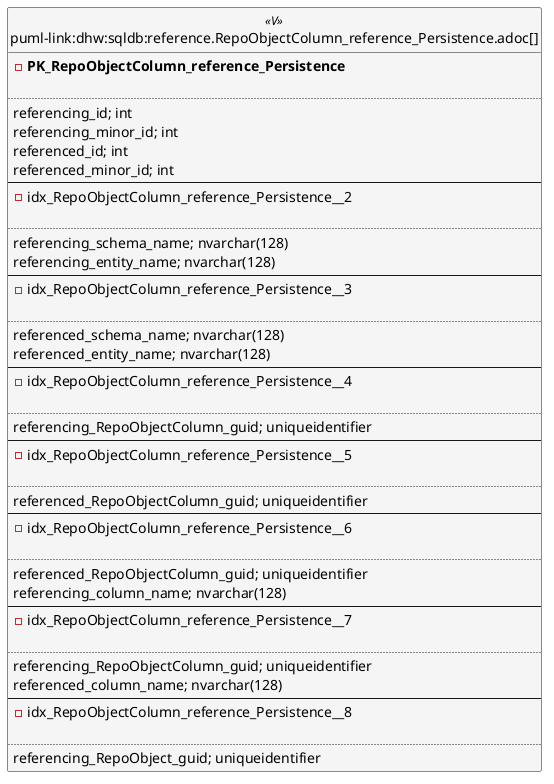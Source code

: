 @startuml
left to right direction
'top to bottom direction
hide circle
'avoide "." issues:
set namespaceSeparator none


skinparam class {
  BackgroundColor White
  BackgroundColor<<FN>> Yellow
  BackgroundColor<<FS>> Yellow
  BackgroundColor<<FT>> LightGray
  BackgroundColor<<IF>> Yellow
  BackgroundColor<<IS>> Yellow
  BackgroundColor<<P>> Aqua
  BackgroundColor<<PC>> Aqua
  BackgroundColor<<SN>> Yellow
  BackgroundColor<<SO>> SlateBlue
  BackgroundColor<<TF>> LightGray
  BackgroundColor<<TR>> Tomato
  BackgroundColor<<U>> White
  BackgroundColor<<V>> WhiteSmoke
  BackgroundColor<<X>> Aqua
  BackgroundColor<<external>> AliceBlue
}


entity "puml-link:dhw:sqldb:reference.RepoObjectColumn_reference_Persistence.adoc[]" as reference.RepoObjectColumn_reference_Persistence << V >> {
- **PK_RepoObjectColumn_reference_Persistence**

..
referencing_id; int
referencing_minor_id; int
referenced_id; int
referenced_minor_id; int
--
- idx_RepoObjectColumn_reference_Persistence__2

..
referencing_schema_name; nvarchar(128)
referencing_entity_name; nvarchar(128)
--
- idx_RepoObjectColumn_reference_Persistence__3

..
referenced_schema_name; nvarchar(128)
referenced_entity_name; nvarchar(128)
--
- idx_RepoObjectColumn_reference_Persistence__4

..
referencing_RepoObjectColumn_guid; uniqueidentifier
--
- idx_RepoObjectColumn_reference_Persistence__5

..
referenced_RepoObjectColumn_guid; uniqueidentifier
--
- idx_RepoObjectColumn_reference_Persistence__6

..
referenced_RepoObjectColumn_guid; uniqueidentifier
referencing_column_name; nvarchar(128)
--
- idx_RepoObjectColumn_reference_Persistence__7

..
referencing_RepoObjectColumn_guid; uniqueidentifier
referenced_column_name; nvarchar(128)
--
- idx_RepoObjectColumn_reference_Persistence__8

..
referencing_RepoObject_guid; uniqueidentifier
}


@enduml

